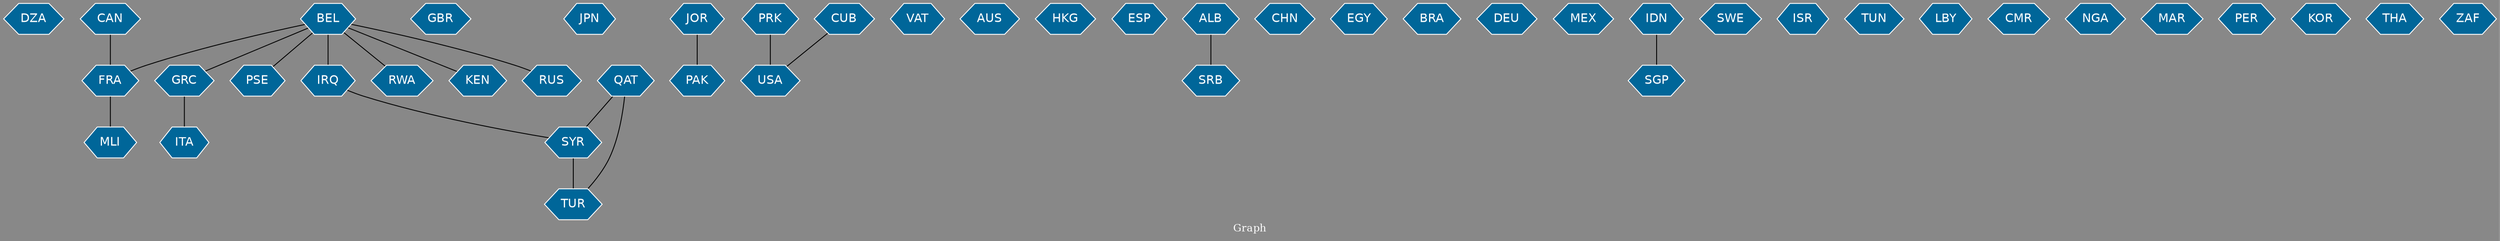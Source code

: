 // Countries together in item graph
graph {
	graph [bgcolor="#888888" fontcolor=white fontsize=12 label="Graph" outputorder=edgesfirst overlap=prism]
	node [color=white fillcolor="#006699" fontcolor=white fontname=Helvetica shape=hexagon style=filled]
	edge [arrowhead=open color=black fontcolor=white fontname=Courier fontsize=12]
		DZA [label=DZA]
		FRA [label=FRA]
		GBR [label=GBR]
		JPN [label=JPN]
		JOR [label=JOR]
		PAK [label=PAK]
		PRK [label=PRK]
		VAT [label=VAT]
		CAN [label=CAN]
		TUR [label=TUR]
		AUS [label=AUS]
		ITA [label=ITA]
		USA [label=USA]
		KEN [label=KEN]
		BEL [label=BEL]
		HKG [label=HKG]
		ESP [label=ESP]
		SRB [label=SRB]
		ALB [label=ALB]
		RUS [label=RUS]
		IRQ [label=IRQ]
		SYR [label=SYR]
		CHN [label=CHN]
		EGY [label=EGY]
		BRA [label=BRA]
		PSE [label=PSE]
		DEU [label=DEU]
		MEX [label=MEX]
		MLI [label=MLI]
		IDN [label=IDN]
		SGP [label=SGP]
		SWE [label=SWE]
		ISR [label=ISR]
		QAT [label=QAT]
		GRC [label=GRC]
		TUN [label=TUN]
		LBY [label=LBY]
		CMR [label=CMR]
		NGA [label=NGA]
		RWA [label=RWA]
		MAR [label=MAR]
		PER [label=PER]
		CUB [label=CUB]
		KOR [label=KOR]
		THA [label=THA]
		ZAF [label=ZAF]
			BEL -- IRQ [weight=2]
			GRC -- ITA [weight=1]
			ALB -- SRB [weight=1]
			IDN -- SGP [weight=2]
			CAN -- FRA [weight=1]
			BEL -- KEN [weight=2]
			FRA -- MLI [weight=1]
			QAT -- SYR [weight=1]
			BEL -- GRC [weight=2]
			PRK -- USA [weight=5]
			BEL -- PSE [weight=1]
			SYR -- TUR [weight=2]
			BEL -- RUS [weight=1]
			BEL -- FRA [weight=2]
			CUB -- USA [weight=3]
			IRQ -- SYR [weight=1]
			QAT -- TUR [weight=1]
			JOR -- PAK [weight=1]
			BEL -- RWA [weight=1]
}